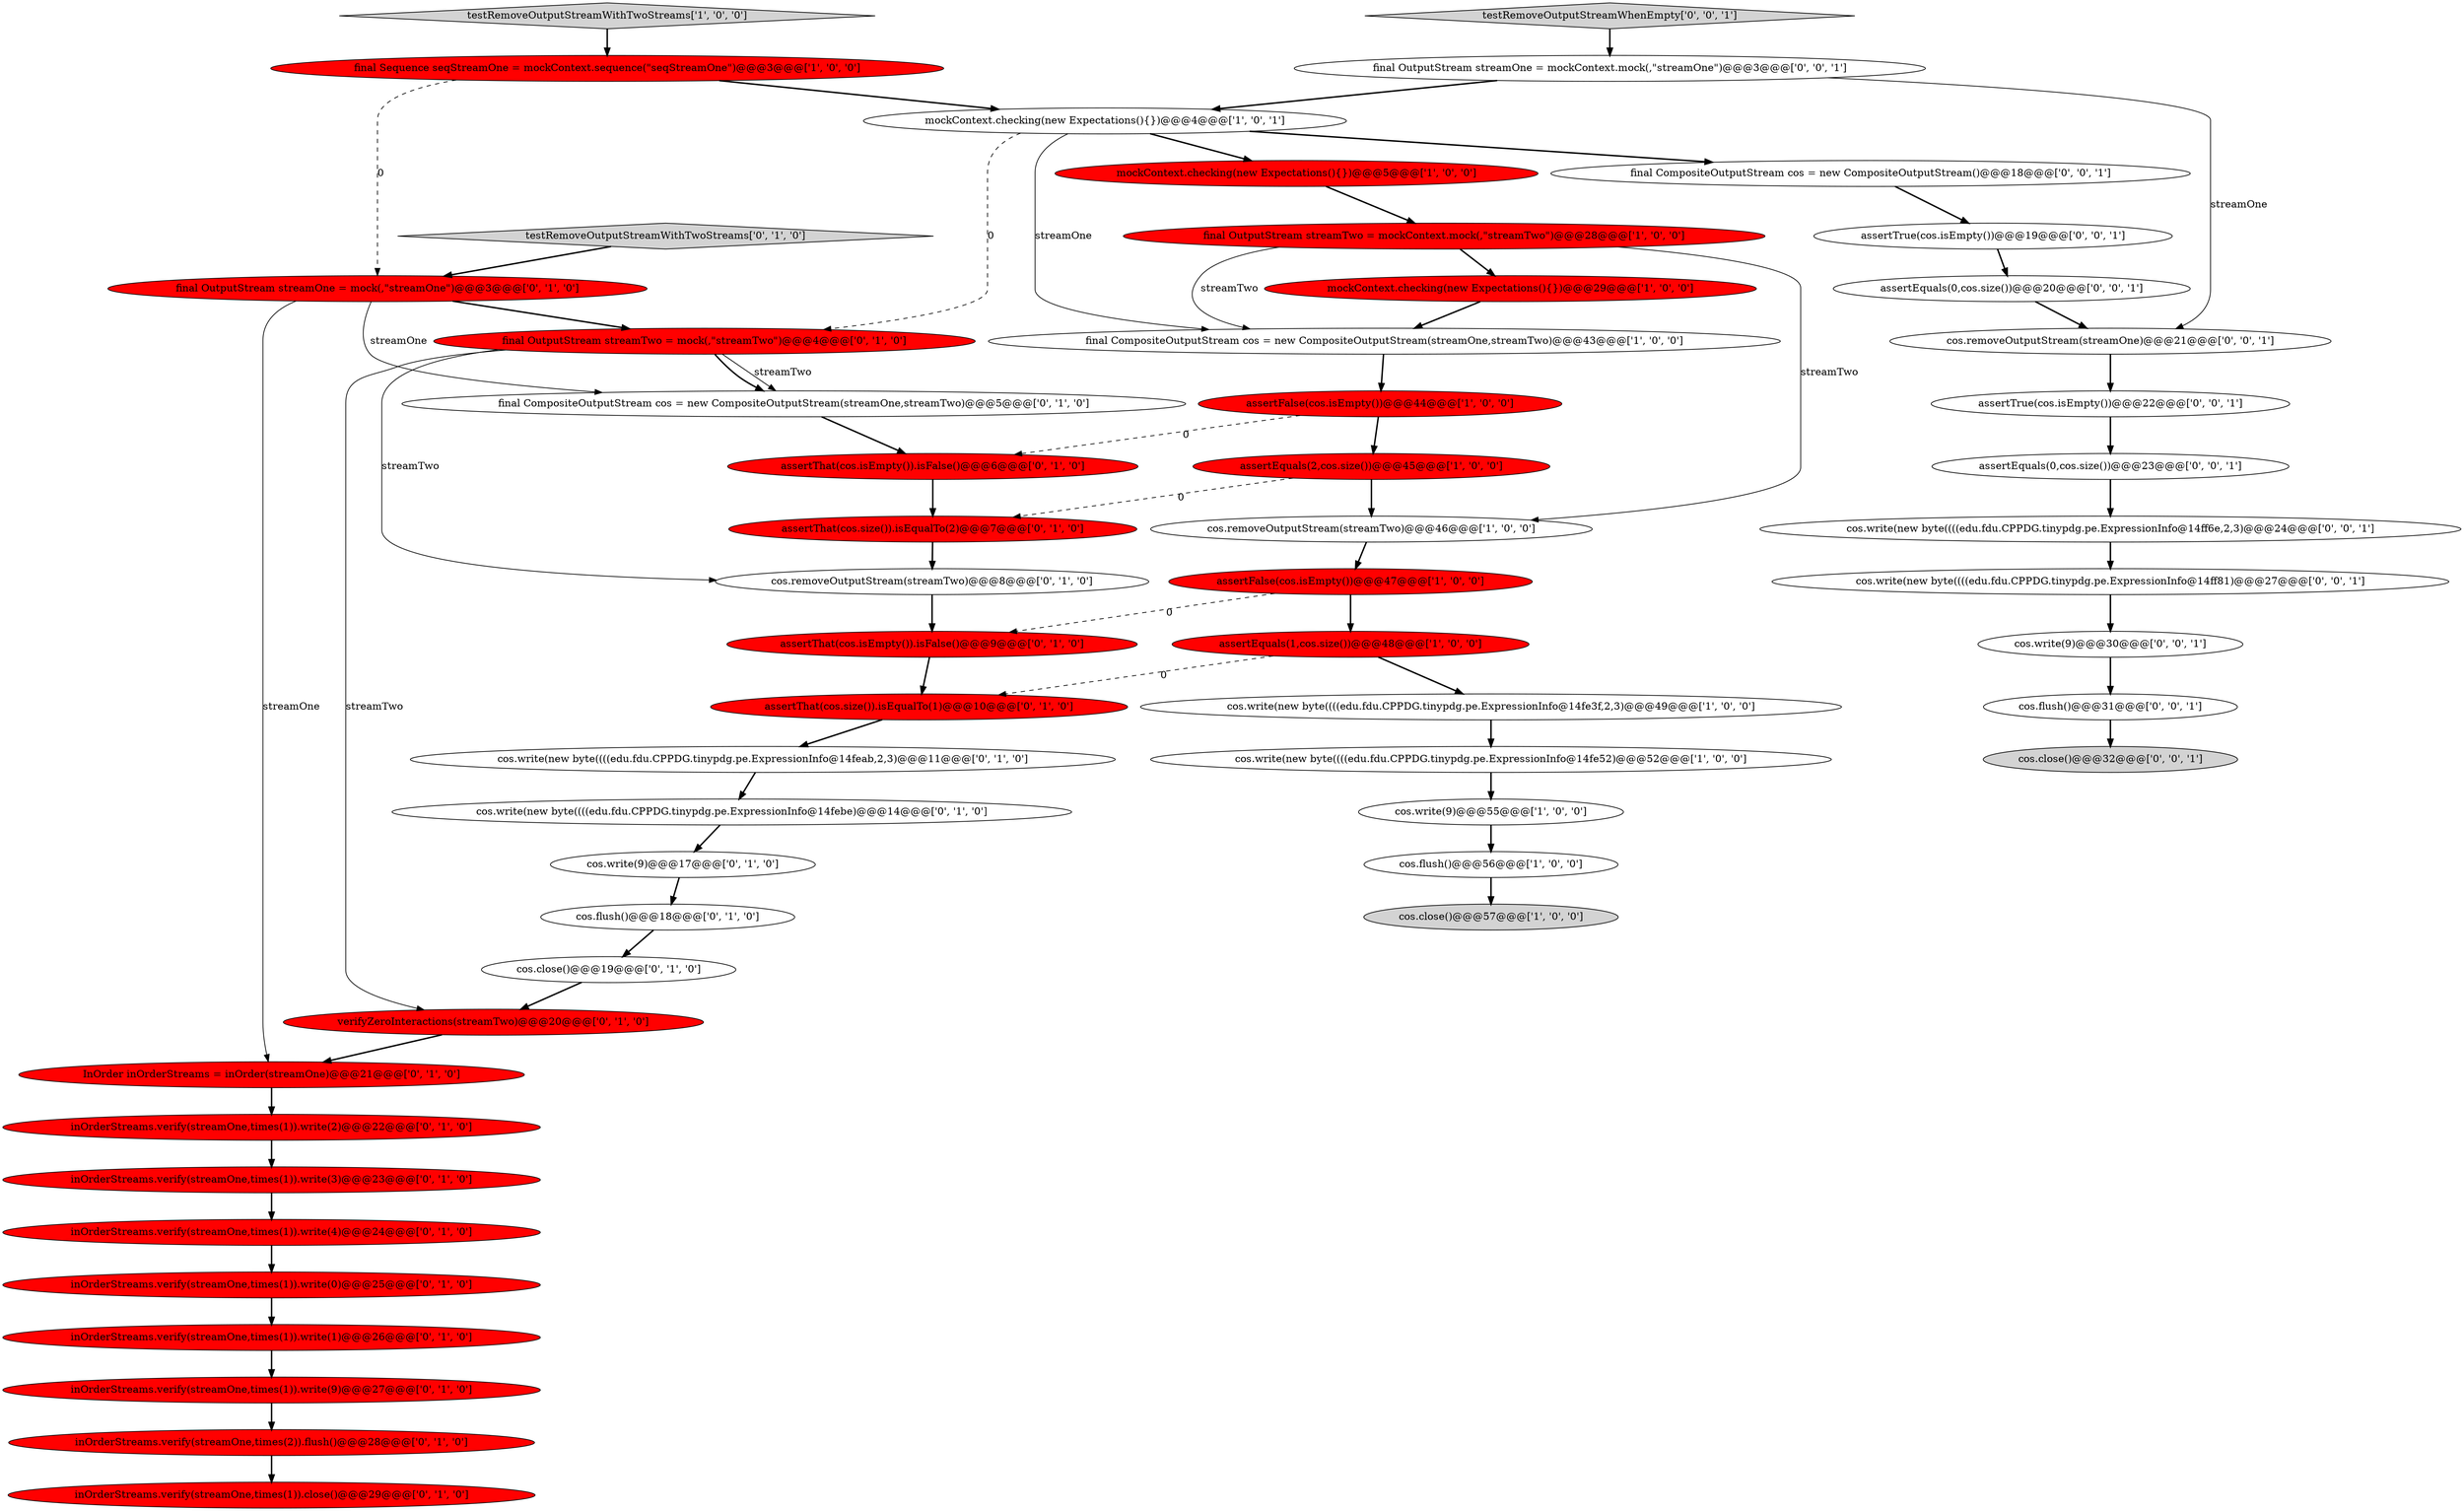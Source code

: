 digraph {
10 [style = filled, label = "final Sequence seqStreamOne = mockContext.sequence(\"seqStreamOne\")@@@3@@@['1', '0', '0']", fillcolor = red, shape = ellipse image = "AAA1AAABBB1BBB"];
46 [style = filled, label = "assertEquals(0,cos.size())@@@20@@@['0', '0', '1']", fillcolor = white, shape = ellipse image = "AAA0AAABBB3BBB"];
9 [style = filled, label = "cos.removeOutputStream(streamTwo)@@@46@@@['1', '0', '0']", fillcolor = white, shape = ellipse image = "AAA0AAABBB1BBB"];
38 [style = filled, label = "testRemoveOutputStreamWithTwoStreams['0', '1', '0']", fillcolor = lightgray, shape = diamond image = "AAA0AAABBB2BBB"];
51 [style = filled, label = "final OutputStream streamOne = mockContext.mock(,\"streamOne\")@@@3@@@['0', '0', '1']", fillcolor = white, shape = ellipse image = "AAA0AAABBB3BBB"];
13 [style = filled, label = "mockContext.checking(new Expectations(){})@@@4@@@['1', '0', '1']", fillcolor = white, shape = ellipse image = "AAA0AAABBB1BBB"];
49 [style = filled, label = "cos.removeOutputStream(streamOne)@@@21@@@['0', '0', '1']", fillcolor = white, shape = ellipse image = "AAA0AAABBB3BBB"];
53 [style = filled, label = "cos.write(new byte((((edu.fdu.CPPDG.tinypdg.pe.ExpressionInfo@14ff81)@@@27@@@['0', '0', '1']", fillcolor = white, shape = ellipse image = "AAA0AAABBB3BBB"];
16 [style = filled, label = "testRemoveOutputStreamWithTwoStreams['1', '0', '0']", fillcolor = lightgray, shape = diamond image = "AAA0AAABBB1BBB"];
17 [style = filled, label = "cos.removeOutputStream(streamTwo)@@@8@@@['0', '1', '0']", fillcolor = white, shape = ellipse image = "AAA0AAABBB2BBB"];
44 [style = filled, label = "assertTrue(cos.isEmpty())@@@19@@@['0', '0', '1']", fillcolor = white, shape = ellipse image = "AAA0AAABBB3BBB"];
19 [style = filled, label = "cos.close()@@@19@@@['0', '1', '0']", fillcolor = white, shape = ellipse image = "AAA0AAABBB2BBB"];
39 [style = filled, label = "cos.flush()@@@18@@@['0', '1', '0']", fillcolor = white, shape = ellipse image = "AAA0AAABBB2BBB"];
26 [style = filled, label = "cos.write(new byte((((edu.fdu.CPPDG.tinypdg.pe.ExpressionInfo@14febe)@@@14@@@['0', '1', '0']", fillcolor = white, shape = ellipse image = "AAA0AAABBB2BBB"];
2 [style = filled, label = "final CompositeOutputStream cos = new CompositeOutputStream(streamOne,streamTwo)@@@43@@@['1', '0', '0']", fillcolor = white, shape = ellipse image = "AAA0AAABBB1BBB"];
47 [style = filled, label = "cos.write(new byte((((edu.fdu.CPPDG.tinypdg.pe.ExpressionInfo@14ff6e,2,3)@@@24@@@['0', '0', '1']", fillcolor = white, shape = ellipse image = "AAA0AAABBB3BBB"];
31 [style = filled, label = "assertThat(cos.size()).isEqualTo(1)@@@10@@@['0', '1', '0']", fillcolor = red, shape = ellipse image = "AAA1AAABBB2BBB"];
3 [style = filled, label = "mockContext.checking(new Expectations(){})@@@29@@@['1', '0', '0']", fillcolor = red, shape = ellipse image = "AAA1AAABBB1BBB"];
45 [style = filled, label = "cos.flush()@@@31@@@['0', '0', '1']", fillcolor = white, shape = ellipse image = "AAA0AAABBB3BBB"];
33 [style = filled, label = "assertThat(cos.size()).isEqualTo(2)@@@7@@@['0', '1', '0']", fillcolor = red, shape = ellipse image = "AAA1AAABBB2BBB"];
40 [style = filled, label = "inOrderStreams.verify(streamOne,times(1)).write(3)@@@23@@@['0', '1', '0']", fillcolor = red, shape = ellipse image = "AAA1AAABBB2BBB"];
5 [style = filled, label = "cos.write(new byte((((edu.fdu.CPPDG.tinypdg.pe.ExpressionInfo@14fe52)@@@52@@@['1', '0', '0']", fillcolor = white, shape = ellipse image = "AAA0AAABBB1BBB"];
48 [style = filled, label = "cos.write(9)@@@30@@@['0', '0', '1']", fillcolor = white, shape = ellipse image = "AAA0AAABBB3BBB"];
24 [style = filled, label = "verifyZeroInteractions(streamTwo)@@@20@@@['0', '1', '0']", fillcolor = red, shape = ellipse image = "AAA1AAABBB2BBB"];
20 [style = filled, label = "cos.write(9)@@@17@@@['0', '1', '0']", fillcolor = white, shape = ellipse image = "AAA0AAABBB2BBB"];
52 [style = filled, label = "final CompositeOutputStream cos = new CompositeOutputStream()@@@18@@@['0', '0', '1']", fillcolor = white, shape = ellipse image = "AAA0AAABBB3BBB"];
34 [style = filled, label = "assertThat(cos.isEmpty()).isFalse()@@@9@@@['0', '1', '0']", fillcolor = red, shape = ellipse image = "AAA1AAABBB2BBB"];
11 [style = filled, label = "final OutputStream streamTwo = mockContext.mock(,\"streamTwo\")@@@28@@@['1', '0', '0']", fillcolor = red, shape = ellipse image = "AAA1AAABBB1BBB"];
25 [style = filled, label = "inOrderStreams.verify(streamOne,times(1)).close()@@@29@@@['0', '1', '0']", fillcolor = red, shape = ellipse image = "AAA1AAABBB2BBB"];
1 [style = filled, label = "assertEquals(2,cos.size())@@@45@@@['1', '0', '0']", fillcolor = red, shape = ellipse image = "AAA1AAABBB1BBB"];
30 [style = filled, label = "inOrderStreams.verify(streamOne,times(2)).flush()@@@28@@@['0', '1', '0']", fillcolor = red, shape = ellipse image = "AAA1AAABBB2BBB"];
43 [style = filled, label = "assertEquals(0,cos.size())@@@23@@@['0', '0', '1']", fillcolor = white, shape = ellipse image = "AAA0AAABBB3BBB"];
15 [style = filled, label = "cos.write(9)@@@55@@@['1', '0', '0']", fillcolor = white, shape = ellipse image = "AAA0AAABBB1BBB"];
14 [style = filled, label = "cos.close()@@@57@@@['1', '0', '0']", fillcolor = lightgray, shape = ellipse image = "AAA0AAABBB1BBB"];
32 [style = filled, label = "assertThat(cos.isEmpty()).isFalse()@@@6@@@['0', '1', '0']", fillcolor = red, shape = ellipse image = "AAA1AAABBB2BBB"];
22 [style = filled, label = "cos.write(new byte((((edu.fdu.CPPDG.tinypdg.pe.ExpressionInfo@14feab,2,3)@@@11@@@['0', '1', '0']", fillcolor = white, shape = ellipse image = "AAA0AAABBB2BBB"];
27 [style = filled, label = "final OutputStream streamOne = mock(,\"streamOne\")@@@3@@@['0', '1', '0']", fillcolor = red, shape = ellipse image = "AAA1AAABBB2BBB"];
12 [style = filled, label = "mockContext.checking(new Expectations(){})@@@5@@@['1', '0', '0']", fillcolor = red, shape = ellipse image = "AAA1AAABBB1BBB"];
37 [style = filled, label = "inOrderStreams.verify(streamOne,times(1)).write(1)@@@26@@@['0', '1', '0']", fillcolor = red, shape = ellipse image = "AAA1AAABBB2BBB"];
23 [style = filled, label = "final OutputStream streamTwo = mock(,\"streamTwo\")@@@4@@@['0', '1', '0']", fillcolor = red, shape = ellipse image = "AAA1AAABBB2BBB"];
7 [style = filled, label = "cos.write(new byte((((edu.fdu.CPPDG.tinypdg.pe.ExpressionInfo@14fe3f,2,3)@@@49@@@['1', '0', '0']", fillcolor = white, shape = ellipse image = "AAA0AAABBB1BBB"];
0 [style = filled, label = "assertFalse(cos.isEmpty())@@@47@@@['1', '0', '0']", fillcolor = red, shape = ellipse image = "AAA1AAABBB1BBB"];
18 [style = filled, label = "inOrderStreams.verify(streamOne,times(1)).write(0)@@@25@@@['0', '1', '0']", fillcolor = red, shape = ellipse image = "AAA1AAABBB2BBB"];
29 [style = filled, label = "inOrderStreams.verify(streamOne,times(1)).write(4)@@@24@@@['0', '1', '0']", fillcolor = red, shape = ellipse image = "AAA1AAABBB2BBB"];
35 [style = filled, label = "InOrder inOrderStreams = inOrder(streamOne)@@@21@@@['0', '1', '0']", fillcolor = red, shape = ellipse image = "AAA1AAABBB2BBB"];
36 [style = filled, label = "final CompositeOutputStream cos = new CompositeOutputStream(streamOne,streamTwo)@@@5@@@['0', '1', '0']", fillcolor = white, shape = ellipse image = "AAA0AAABBB2BBB"];
41 [style = filled, label = "cos.close()@@@32@@@['0', '0', '1']", fillcolor = lightgray, shape = ellipse image = "AAA0AAABBB3BBB"];
28 [style = filled, label = "inOrderStreams.verify(streamOne,times(1)).write(2)@@@22@@@['0', '1', '0']", fillcolor = red, shape = ellipse image = "AAA1AAABBB2BBB"];
6 [style = filled, label = "cos.flush()@@@56@@@['1', '0', '0']", fillcolor = white, shape = ellipse image = "AAA0AAABBB1BBB"];
42 [style = filled, label = "assertTrue(cos.isEmpty())@@@22@@@['0', '0', '1']", fillcolor = white, shape = ellipse image = "AAA0AAABBB3BBB"];
50 [style = filled, label = "testRemoveOutputStreamWhenEmpty['0', '0', '1']", fillcolor = lightgray, shape = diamond image = "AAA0AAABBB3BBB"];
21 [style = filled, label = "inOrderStreams.verify(streamOne,times(1)).write(9)@@@27@@@['0', '1', '0']", fillcolor = red, shape = ellipse image = "AAA1AAABBB2BBB"];
4 [style = filled, label = "assertEquals(1,cos.size())@@@48@@@['1', '0', '0']", fillcolor = red, shape = ellipse image = "AAA1AAABBB1BBB"];
8 [style = filled, label = "assertFalse(cos.isEmpty())@@@44@@@['1', '0', '0']", fillcolor = red, shape = ellipse image = "AAA1AAABBB1BBB"];
18->37 [style = bold, label=""];
45->41 [style = bold, label=""];
22->26 [style = bold, label=""];
49->42 [style = bold, label=""];
47->53 [style = bold, label=""];
1->33 [style = dashed, label="0"];
39->19 [style = bold, label=""];
52->44 [style = bold, label=""];
28->40 [style = bold, label=""];
31->22 [style = bold, label=""];
9->0 [style = bold, label=""];
42->43 [style = bold, label=""];
16->10 [style = bold, label=""];
24->35 [style = bold, label=""];
46->49 [style = bold, label=""];
53->48 [style = bold, label=""];
12->11 [style = bold, label=""];
37->21 [style = bold, label=""];
27->36 [style = solid, label="streamOne"];
27->35 [style = solid, label="streamOne"];
38->27 [style = bold, label=""];
5->15 [style = bold, label=""];
36->32 [style = bold, label=""];
34->31 [style = bold, label=""];
30->25 [style = bold, label=""];
15->6 [style = bold, label=""];
8->32 [style = dashed, label="0"];
4->31 [style = dashed, label="0"];
21->30 [style = bold, label=""];
10->27 [style = dashed, label="0"];
23->36 [style = solid, label="streamTwo"];
13->23 [style = dashed, label="0"];
51->13 [style = bold, label=""];
23->24 [style = solid, label="streamTwo"];
32->33 [style = bold, label=""];
4->7 [style = bold, label=""];
1->9 [style = bold, label=""];
29->18 [style = bold, label=""];
19->24 [style = bold, label=""];
6->14 [style = bold, label=""];
35->28 [style = bold, label=""];
8->1 [style = bold, label=""];
44->46 [style = bold, label=""];
40->29 [style = bold, label=""];
11->9 [style = solid, label="streamTwo"];
17->34 [style = bold, label=""];
7->5 [style = bold, label=""];
48->45 [style = bold, label=""];
51->49 [style = solid, label="streamOne"];
13->12 [style = bold, label=""];
43->47 [style = bold, label=""];
23->17 [style = solid, label="streamTwo"];
3->2 [style = bold, label=""];
10->13 [style = bold, label=""];
11->3 [style = bold, label=""];
0->4 [style = bold, label=""];
50->51 [style = bold, label=""];
13->2 [style = solid, label="streamOne"];
20->39 [style = bold, label=""];
0->34 [style = dashed, label="0"];
27->23 [style = bold, label=""];
23->36 [style = bold, label=""];
11->2 [style = solid, label="streamTwo"];
13->52 [style = bold, label=""];
26->20 [style = bold, label=""];
2->8 [style = bold, label=""];
33->17 [style = bold, label=""];
}
